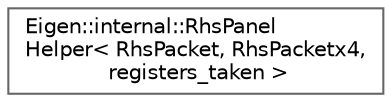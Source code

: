 digraph "Graphical Class Hierarchy"
{
 // LATEX_PDF_SIZE
  bgcolor="transparent";
  edge [fontname=Helvetica,fontsize=10,labelfontname=Helvetica,labelfontsize=10];
  node [fontname=Helvetica,fontsize=10,shape=box,height=0.2,width=0.4];
  rankdir="LR";
  Node0 [id="Node000000",label="Eigen::internal::RhsPanel\lHelper\< RhsPacket, RhsPacketx4,\l registers_taken \>",height=0.2,width=0.4,color="grey40", fillcolor="white", style="filled",URL="$structEigen_1_1internal_1_1RhsPanelHelper.html",tooltip=" "];
}
